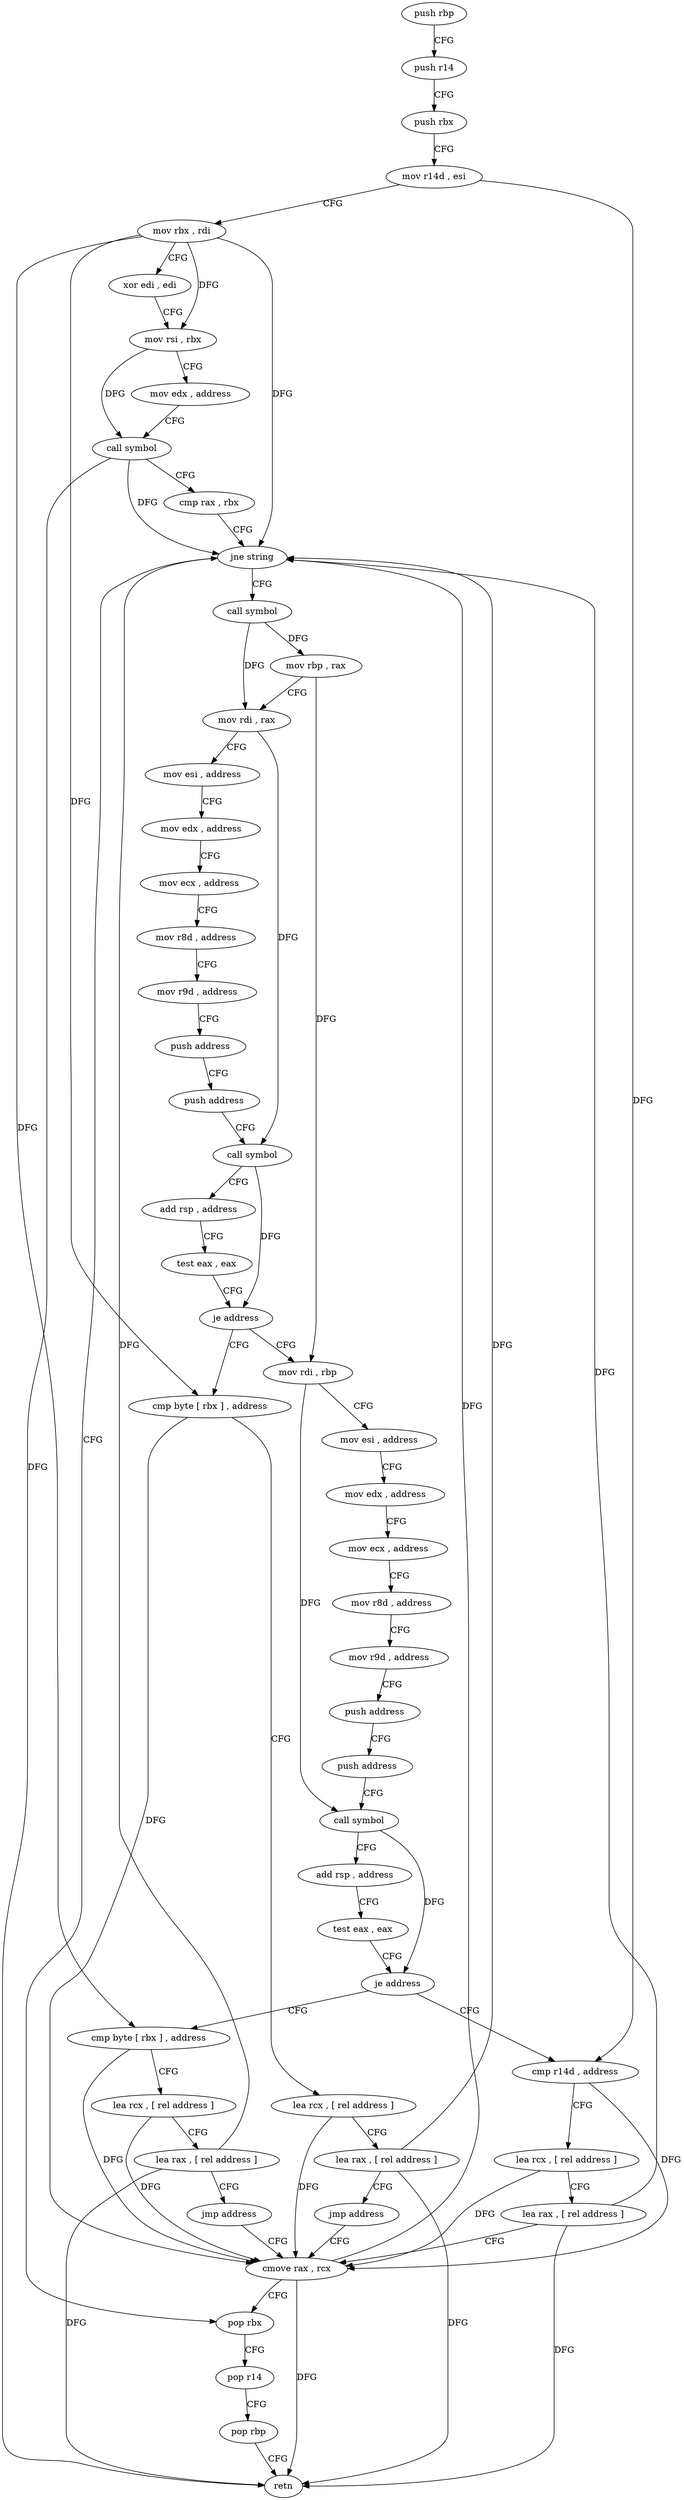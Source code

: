 digraph "func" {
"4227840" [label = "push rbp" ]
"4227841" [label = "push r14" ]
"4227843" [label = "push rbx" ]
"4227844" [label = "mov r14d , esi" ]
"4227847" [label = "mov rbx , rdi" ]
"4227850" [label = "xor edi , edi" ]
"4227852" [label = "mov rsi , rbx" ]
"4227855" [label = "mov edx , address" ]
"4227860" [label = "call symbol" ]
"4227865" [label = "cmp rax , rbx" ]
"4227868" [label = "jne string" ]
"4228036" [label = "pop rbx" ]
"4227874" [label = "call symbol" ]
"4228037" [label = "pop r14" ]
"4228039" [label = "pop rbp" ]
"4228040" [label = "retn" ]
"4227879" [label = "mov rbp , rax" ]
"4227882" [label = "mov rdi , rax" ]
"4227885" [label = "mov esi , address" ]
"4227890" [label = "mov edx , address" ]
"4227895" [label = "mov ecx , address" ]
"4227900" [label = "mov r8d , address" ]
"4227906" [label = "mov r9d , address" ]
"4227912" [label = "push address" ]
"4227914" [label = "push address" ]
"4227916" [label = "call symbol" ]
"4227921" [label = "add rsp , address" ]
"4227925" [label = "test eax , eax" ]
"4227927" [label = "je address" ]
"4227948" [label = "mov rdi , rbp" ]
"4227929" [label = "cmp byte [ rbx ] , address" ]
"4227951" [label = "mov esi , address" ]
"4227956" [label = "mov edx , address" ]
"4227961" [label = "mov ecx , address" ]
"4227966" [label = "mov r8d , address" ]
"4227972" [label = "mov r9d , address" ]
"4227978" [label = "push address" ]
"4227980" [label = "push address" ]
"4227982" [label = "call symbol" ]
"4227987" [label = "add rsp , address" ]
"4227991" [label = "test eax , eax" ]
"4227993" [label = "je address" ]
"4228014" [label = "cmp r14d , address" ]
"4227995" [label = "cmp byte [ rbx ] , address" ]
"4227932" [label = "lea rcx , [ rel address ]" ]
"4227939" [label = "lea rax , [ rel address ]" ]
"4227946" [label = "jmp address" ]
"4228032" [label = "cmove rax , rcx" ]
"4228018" [label = "lea rcx , [ rel address ]" ]
"4228025" [label = "lea rax , [ rel address ]" ]
"4227998" [label = "lea rcx , [ rel address ]" ]
"4228005" [label = "lea rax , [ rel address ]" ]
"4228012" [label = "jmp address" ]
"4227840" -> "4227841" [ label = "CFG" ]
"4227841" -> "4227843" [ label = "CFG" ]
"4227843" -> "4227844" [ label = "CFG" ]
"4227844" -> "4227847" [ label = "CFG" ]
"4227844" -> "4228014" [ label = "DFG" ]
"4227847" -> "4227850" [ label = "CFG" ]
"4227847" -> "4227852" [ label = "DFG" ]
"4227847" -> "4227868" [ label = "DFG" ]
"4227847" -> "4227929" [ label = "DFG" ]
"4227847" -> "4227995" [ label = "DFG" ]
"4227850" -> "4227852" [ label = "CFG" ]
"4227852" -> "4227855" [ label = "CFG" ]
"4227852" -> "4227860" [ label = "DFG" ]
"4227855" -> "4227860" [ label = "CFG" ]
"4227860" -> "4227865" [ label = "CFG" ]
"4227860" -> "4227868" [ label = "DFG" ]
"4227860" -> "4228040" [ label = "DFG" ]
"4227865" -> "4227868" [ label = "CFG" ]
"4227868" -> "4228036" [ label = "CFG" ]
"4227868" -> "4227874" [ label = "CFG" ]
"4228036" -> "4228037" [ label = "CFG" ]
"4227874" -> "4227879" [ label = "DFG" ]
"4227874" -> "4227882" [ label = "DFG" ]
"4228037" -> "4228039" [ label = "CFG" ]
"4228039" -> "4228040" [ label = "CFG" ]
"4227879" -> "4227882" [ label = "CFG" ]
"4227879" -> "4227948" [ label = "DFG" ]
"4227882" -> "4227885" [ label = "CFG" ]
"4227882" -> "4227916" [ label = "DFG" ]
"4227885" -> "4227890" [ label = "CFG" ]
"4227890" -> "4227895" [ label = "CFG" ]
"4227895" -> "4227900" [ label = "CFG" ]
"4227900" -> "4227906" [ label = "CFG" ]
"4227906" -> "4227912" [ label = "CFG" ]
"4227912" -> "4227914" [ label = "CFG" ]
"4227914" -> "4227916" [ label = "CFG" ]
"4227916" -> "4227921" [ label = "CFG" ]
"4227916" -> "4227927" [ label = "DFG" ]
"4227921" -> "4227925" [ label = "CFG" ]
"4227925" -> "4227927" [ label = "CFG" ]
"4227927" -> "4227948" [ label = "CFG" ]
"4227927" -> "4227929" [ label = "CFG" ]
"4227948" -> "4227951" [ label = "CFG" ]
"4227948" -> "4227982" [ label = "DFG" ]
"4227929" -> "4227932" [ label = "CFG" ]
"4227929" -> "4228032" [ label = "DFG" ]
"4227951" -> "4227956" [ label = "CFG" ]
"4227956" -> "4227961" [ label = "CFG" ]
"4227961" -> "4227966" [ label = "CFG" ]
"4227966" -> "4227972" [ label = "CFG" ]
"4227972" -> "4227978" [ label = "CFG" ]
"4227978" -> "4227980" [ label = "CFG" ]
"4227980" -> "4227982" [ label = "CFG" ]
"4227982" -> "4227987" [ label = "CFG" ]
"4227982" -> "4227993" [ label = "DFG" ]
"4227987" -> "4227991" [ label = "CFG" ]
"4227991" -> "4227993" [ label = "CFG" ]
"4227993" -> "4228014" [ label = "CFG" ]
"4227993" -> "4227995" [ label = "CFG" ]
"4228014" -> "4228018" [ label = "CFG" ]
"4228014" -> "4228032" [ label = "DFG" ]
"4227995" -> "4227998" [ label = "CFG" ]
"4227995" -> "4228032" [ label = "DFG" ]
"4227932" -> "4227939" [ label = "CFG" ]
"4227932" -> "4228032" [ label = "DFG" ]
"4227939" -> "4227946" [ label = "CFG" ]
"4227939" -> "4227868" [ label = "DFG" ]
"4227939" -> "4228040" [ label = "DFG" ]
"4227946" -> "4228032" [ label = "CFG" ]
"4228032" -> "4228036" [ label = "CFG" ]
"4228032" -> "4227868" [ label = "DFG" ]
"4228032" -> "4228040" [ label = "DFG" ]
"4228018" -> "4228025" [ label = "CFG" ]
"4228018" -> "4228032" [ label = "DFG" ]
"4228025" -> "4228032" [ label = "CFG" ]
"4228025" -> "4227868" [ label = "DFG" ]
"4228025" -> "4228040" [ label = "DFG" ]
"4227998" -> "4228005" [ label = "CFG" ]
"4227998" -> "4228032" [ label = "DFG" ]
"4228005" -> "4228012" [ label = "CFG" ]
"4228005" -> "4227868" [ label = "DFG" ]
"4228005" -> "4228040" [ label = "DFG" ]
"4228012" -> "4228032" [ label = "CFG" ]
}
